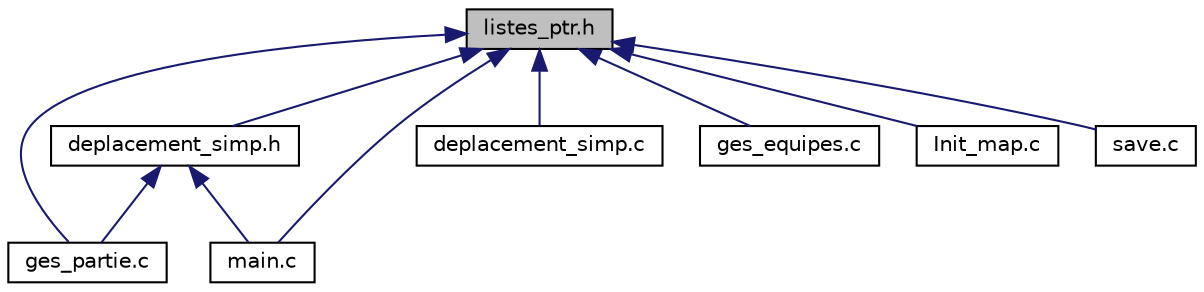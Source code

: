 digraph "listes_ptr.h"
{
  edge [fontname="Helvetica",fontsize="10",labelfontname="Helvetica",labelfontsize="10"];
  node [fontname="Helvetica",fontsize="10",shape=record];
  Node1 [label="listes_ptr.h",height=0.2,width=0.4,color="black", fillcolor="grey75", style="filled", fontcolor="black"];
  Node1 -> Node2 [dir="back",color="midnightblue",fontsize="10",style="solid",fontname="Helvetica"];
  Node2 [label="deplacement_simp.h",height=0.2,width=0.4,color="black", fillcolor="white", style="filled",URL="$a00015.html",tooltip="Ce fichier contient les primitives des fonctions de déplacement sur la carte. "];
  Node2 -> Node3 [dir="back",color="midnightblue",fontsize="10",style="solid",fontname="Helvetica"];
  Node3 [label="ges_partie.c",height=0.2,width=0.4,color="black", fillcolor="white", style="filled",URL="$a00020.html",tooltip="Ce fichier contient les fonctions permettant le lancement et le déroulement de la partie..."];
  Node2 -> Node4 [dir="back",color="midnightblue",fontsize="10",style="solid",fontname="Helvetica"];
  Node4 [label="main.c",height=0.2,width=0.4,color="black", fillcolor="white", style="filled",URL="$a00027.html",tooltip="Menu principal et lancement de la partie. "];
  Node1 -> Node5 [dir="back",color="midnightblue",fontsize="10",style="solid",fontname="Helvetica"];
  Node5 [label="deplacement_simp.c",height=0.2,width=0.4,color="black", fillcolor="white", style="filled",URL="$a00014.html",tooltip="Ce fichier contient les fonctions de déplacement sur la carte. "];
  Node1 -> Node6 [dir="back",color="midnightblue",fontsize="10",style="solid",fontname="Helvetica"];
  Node6 [label="ges_equipes.c",height=0.2,width=0.4,color="black", fillcolor="white", style="filled",URL="$a00018.html",tooltip="Ce fichier contient les fonctions permettant de modifier les équipes. "];
  Node1 -> Node3 [dir="back",color="midnightblue",fontsize="10",style="solid",fontname="Helvetica"];
  Node1 -> Node7 [dir="back",color="midnightblue",fontsize="10",style="solid",fontname="Helvetica"];
  Node7 [label="Init_map.c",height=0.2,width=0.4,color="black", fillcolor="white", style="filled",URL="$a00023.html",tooltip="Ce fichier contient les fonctions permettant la création de la map. "];
  Node1 -> Node4 [dir="back",color="midnightblue",fontsize="10",style="solid",fontname="Helvetica"];
  Node1 -> Node8 [dir="back",color="midnightblue",fontsize="10",style="solid",fontname="Helvetica"];
  Node8 [label="save.c",height=0.2,width=0.4,color="black", fillcolor="white", style="filled",URL="$a00029.html",tooltip="Ce fichier contient les définitions des fonctions permettant de sauvegarder et charger une partie..."];
}
